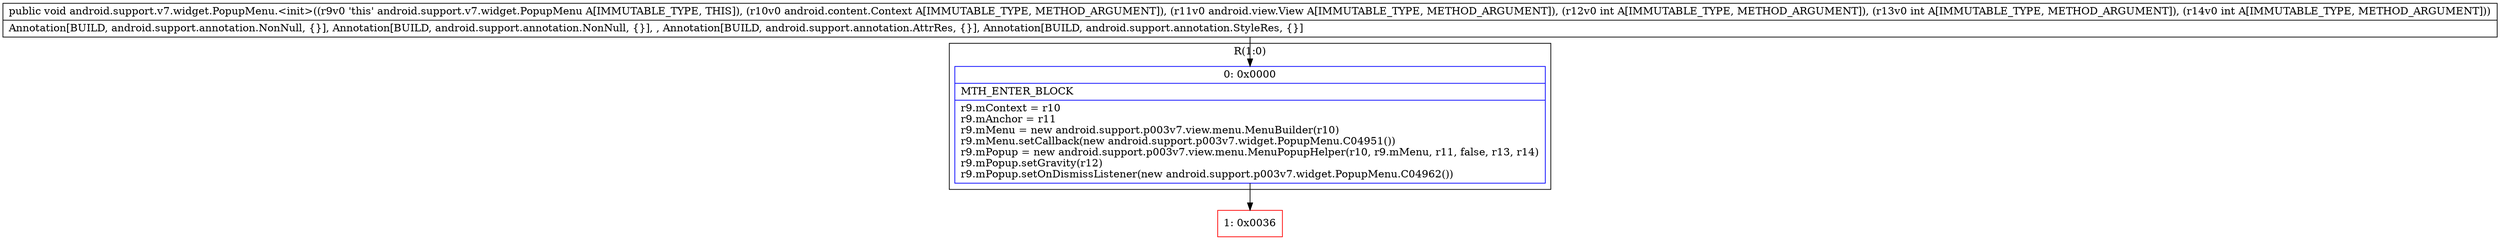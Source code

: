 digraph "CFG forandroid.support.v7.widget.PopupMenu.\<init\>(Landroid\/content\/Context;Landroid\/view\/View;III)V" {
subgraph cluster_Region_971889968 {
label = "R(1:0)";
node [shape=record,color=blue];
Node_0 [shape=record,label="{0\:\ 0x0000|MTH_ENTER_BLOCK\l|r9.mContext = r10\lr9.mAnchor = r11\lr9.mMenu = new android.support.p003v7.view.menu.MenuBuilder(r10)\lr9.mMenu.setCallback(new android.support.p003v7.widget.PopupMenu.C04951())\lr9.mPopup = new android.support.p003v7.view.menu.MenuPopupHelper(r10, r9.mMenu, r11, false, r13, r14)\lr9.mPopup.setGravity(r12)\lr9.mPopup.setOnDismissListener(new android.support.p003v7.widget.PopupMenu.C04962())\l}"];
}
Node_1 [shape=record,color=red,label="{1\:\ 0x0036}"];
MethodNode[shape=record,label="{public void android.support.v7.widget.PopupMenu.\<init\>((r9v0 'this' android.support.v7.widget.PopupMenu A[IMMUTABLE_TYPE, THIS]), (r10v0 android.content.Context A[IMMUTABLE_TYPE, METHOD_ARGUMENT]), (r11v0 android.view.View A[IMMUTABLE_TYPE, METHOD_ARGUMENT]), (r12v0 int A[IMMUTABLE_TYPE, METHOD_ARGUMENT]), (r13v0 int A[IMMUTABLE_TYPE, METHOD_ARGUMENT]), (r14v0 int A[IMMUTABLE_TYPE, METHOD_ARGUMENT]))  | Annotation[BUILD, android.support.annotation.NonNull, \{\}], Annotation[BUILD, android.support.annotation.NonNull, \{\}], , Annotation[BUILD, android.support.annotation.AttrRes, \{\}], Annotation[BUILD, android.support.annotation.StyleRes, \{\}]\l}"];
MethodNode -> Node_0;
Node_0 -> Node_1;
}

